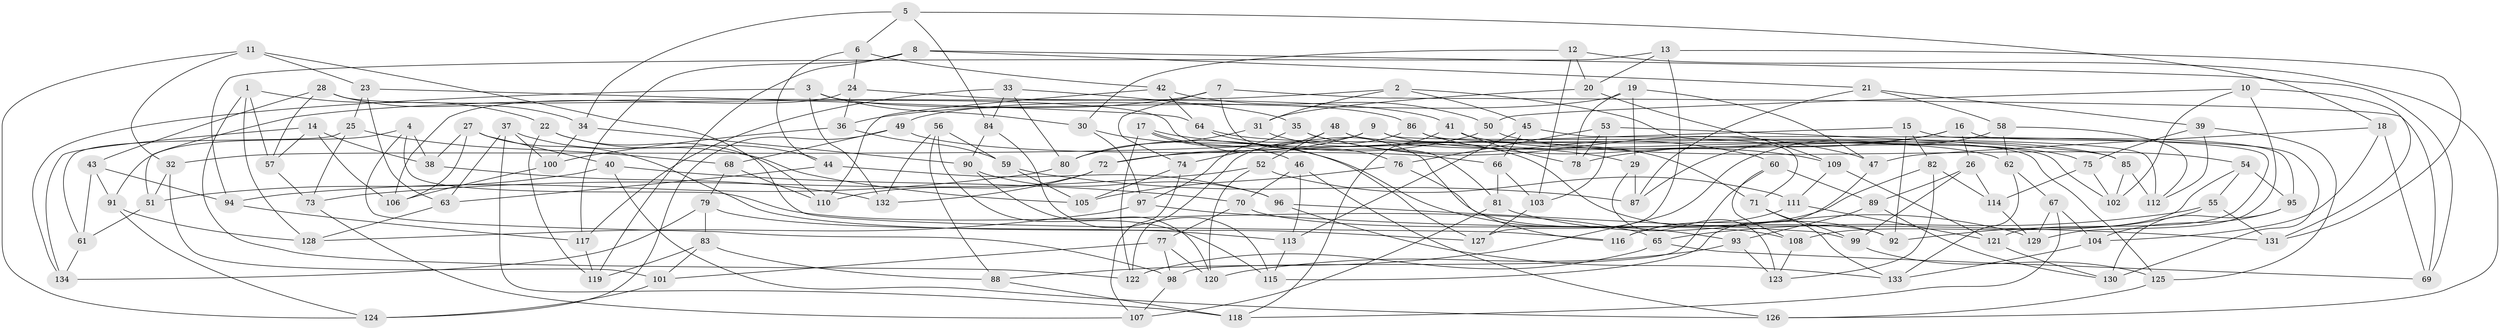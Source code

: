 // Generated by graph-tools (version 1.1) at 2025/58/03/09/25 04:58:27]
// undirected, 134 vertices, 268 edges
graph export_dot {
graph [start="1"]
  node [color=gray90,style=filled];
  1;
  2;
  3;
  4;
  5;
  6;
  7;
  8;
  9;
  10;
  11;
  12;
  13;
  14;
  15;
  16;
  17;
  18;
  19;
  20;
  21;
  22;
  23;
  24;
  25;
  26;
  27;
  28;
  29;
  30;
  31;
  32;
  33;
  34;
  35;
  36;
  37;
  38;
  39;
  40;
  41;
  42;
  43;
  44;
  45;
  46;
  47;
  48;
  49;
  50;
  51;
  52;
  53;
  54;
  55;
  56;
  57;
  58;
  59;
  60;
  61;
  62;
  63;
  64;
  65;
  66;
  67;
  68;
  69;
  70;
  71;
  72;
  73;
  74;
  75;
  76;
  77;
  78;
  79;
  80;
  81;
  82;
  83;
  84;
  85;
  86;
  87;
  88;
  89;
  90;
  91;
  92;
  93;
  94;
  95;
  96;
  97;
  98;
  99;
  100;
  101;
  102;
  103;
  104;
  105;
  106;
  107;
  108;
  109;
  110;
  111;
  112;
  113;
  114;
  115;
  116;
  117;
  118;
  119;
  120;
  121;
  122;
  123;
  124;
  125;
  126;
  127;
  128;
  129;
  130;
  131;
  132;
  133;
  134;
  1 -- 122;
  1 -- 57;
  1 -- 128;
  1 -- 22;
  2 -- 71;
  2 -- 51;
  2 -- 45;
  2 -- 31;
  3 -- 86;
  3 -- 30;
  3 -- 132;
  3 -- 134;
  4 -- 98;
  4 -- 91;
  4 -- 38;
  4 -- 65;
  5 -- 34;
  5 -- 84;
  5 -- 18;
  5 -- 6;
  6 -- 42;
  6 -- 44;
  6 -- 24;
  7 -- 81;
  7 -- 74;
  7 -- 69;
  7 -- 36;
  8 -- 117;
  8 -- 119;
  8 -- 69;
  8 -- 21;
  9 -- 72;
  9 -- 112;
  9 -- 32;
  9 -- 85;
  10 -- 50;
  10 -- 129;
  10 -- 131;
  10 -- 102;
  11 -- 32;
  11 -- 124;
  11 -- 116;
  11 -- 23;
  12 -- 30;
  12 -- 126;
  12 -- 103;
  12 -- 20;
  13 -- 94;
  13 -- 131;
  13 -- 20;
  13 -- 127;
  14 -- 38;
  14 -- 57;
  14 -- 106;
  14 -- 134;
  15 -- 92;
  15 -- 82;
  15 -- 72;
  15 -- 95;
  16 -- 87;
  16 -- 26;
  16 -- 130;
  16 -- 78;
  17 -- 29;
  17 -- 127;
  17 -- 46;
  17 -- 122;
  18 -- 104;
  18 -- 47;
  18 -- 69;
  19 -- 47;
  19 -- 29;
  19 -- 49;
  19 -- 78;
  20 -- 31;
  20 -- 109;
  21 -- 39;
  21 -- 58;
  21 -- 87;
  22 -- 44;
  22 -- 110;
  22 -- 119;
  23 -- 63;
  23 -- 25;
  23 -- 64;
  24 -- 106;
  24 -- 36;
  24 -- 41;
  25 -- 73;
  25 -- 68;
  25 -- 61;
  26 -- 114;
  26 -- 89;
  26 -- 99;
  27 -- 38;
  27 -- 106;
  27 -- 40;
  27 -- 127;
  28 -- 57;
  28 -- 76;
  28 -- 43;
  28 -- 34;
  29 -- 123;
  29 -- 87;
  30 -- 97;
  30 -- 93;
  31 -- 80;
  31 -- 92;
  32 -- 51;
  32 -- 101;
  33 -- 35;
  33 -- 84;
  33 -- 80;
  33 -- 117;
  34 -- 90;
  34 -- 100;
  35 -- 97;
  35 -- 47;
  35 -- 60;
  36 -- 100;
  36 -- 59;
  37 -- 105;
  37 -- 100;
  37 -- 63;
  37 -- 118;
  38 -- 132;
  39 -- 125;
  39 -- 75;
  39 -- 112;
  40 -- 126;
  40 -- 51;
  40 -- 70;
  41 -- 78;
  41 -- 118;
  41 -- 75;
  42 -- 64;
  42 -- 50;
  42 -- 110;
  43 -- 94;
  43 -- 91;
  43 -- 61;
  44 -- 96;
  44 -- 63;
  45 -- 113;
  45 -- 121;
  45 -- 66;
  46 -- 113;
  46 -- 126;
  46 -- 70;
  47 -- 115;
  48 -- 52;
  48 -- 74;
  48 -- 62;
  48 -- 125;
  49 -- 124;
  49 -- 68;
  49 -- 66;
  50 -- 80;
  50 -- 54;
  51 -- 61;
  52 -- 120;
  52 -- 73;
  52 -- 111;
  53 -- 76;
  53 -- 103;
  53 -- 78;
  53 -- 85;
  54 -- 55;
  54 -- 95;
  54 -- 108;
  55 -- 92;
  55 -- 65;
  55 -- 131;
  56 -- 115;
  56 -- 88;
  56 -- 132;
  56 -- 59;
  57 -- 73;
  58 -- 112;
  58 -- 88;
  58 -- 62;
  59 -- 87;
  59 -- 105;
  60 -- 98;
  60 -- 108;
  60 -- 89;
  61 -- 134;
  62 -- 67;
  62 -- 133;
  63 -- 128;
  64 -- 116;
  64 -- 71;
  65 -- 122;
  65 -- 69;
  66 -- 103;
  66 -- 81;
  67 -- 129;
  67 -- 118;
  67 -- 104;
  68 -- 110;
  68 -- 79;
  70 -- 108;
  70 -- 77;
  71 -- 133;
  71 -- 99;
  72 -- 110;
  72 -- 132;
  73 -- 107;
  74 -- 105;
  74 -- 107;
  75 -- 114;
  75 -- 102;
  76 -- 92;
  76 -- 105;
  77 -- 120;
  77 -- 101;
  77 -- 98;
  79 -- 134;
  79 -- 83;
  79 -- 113;
  80 -- 94;
  81 -- 107;
  81 -- 129;
  82 -- 123;
  82 -- 114;
  82 -- 116;
  83 -- 101;
  83 -- 88;
  83 -- 119;
  84 -- 115;
  84 -- 90;
  85 -- 112;
  85 -- 102;
  86 -- 109;
  86 -- 102;
  86 -- 122;
  88 -- 118;
  89 -- 93;
  89 -- 130;
  90 -- 96;
  90 -- 120;
  91 -- 128;
  91 -- 124;
  93 -- 120;
  93 -- 123;
  94 -- 117;
  95 -- 130;
  95 -- 104;
  96 -- 99;
  96 -- 133;
  97 -- 131;
  97 -- 128;
  98 -- 107;
  99 -- 125;
  100 -- 106;
  101 -- 124;
  103 -- 127;
  104 -- 133;
  108 -- 123;
  109 -- 111;
  109 -- 121;
  111 -- 116;
  111 -- 121;
  113 -- 115;
  114 -- 129;
  117 -- 119;
  121 -- 130;
  125 -- 126;
}
